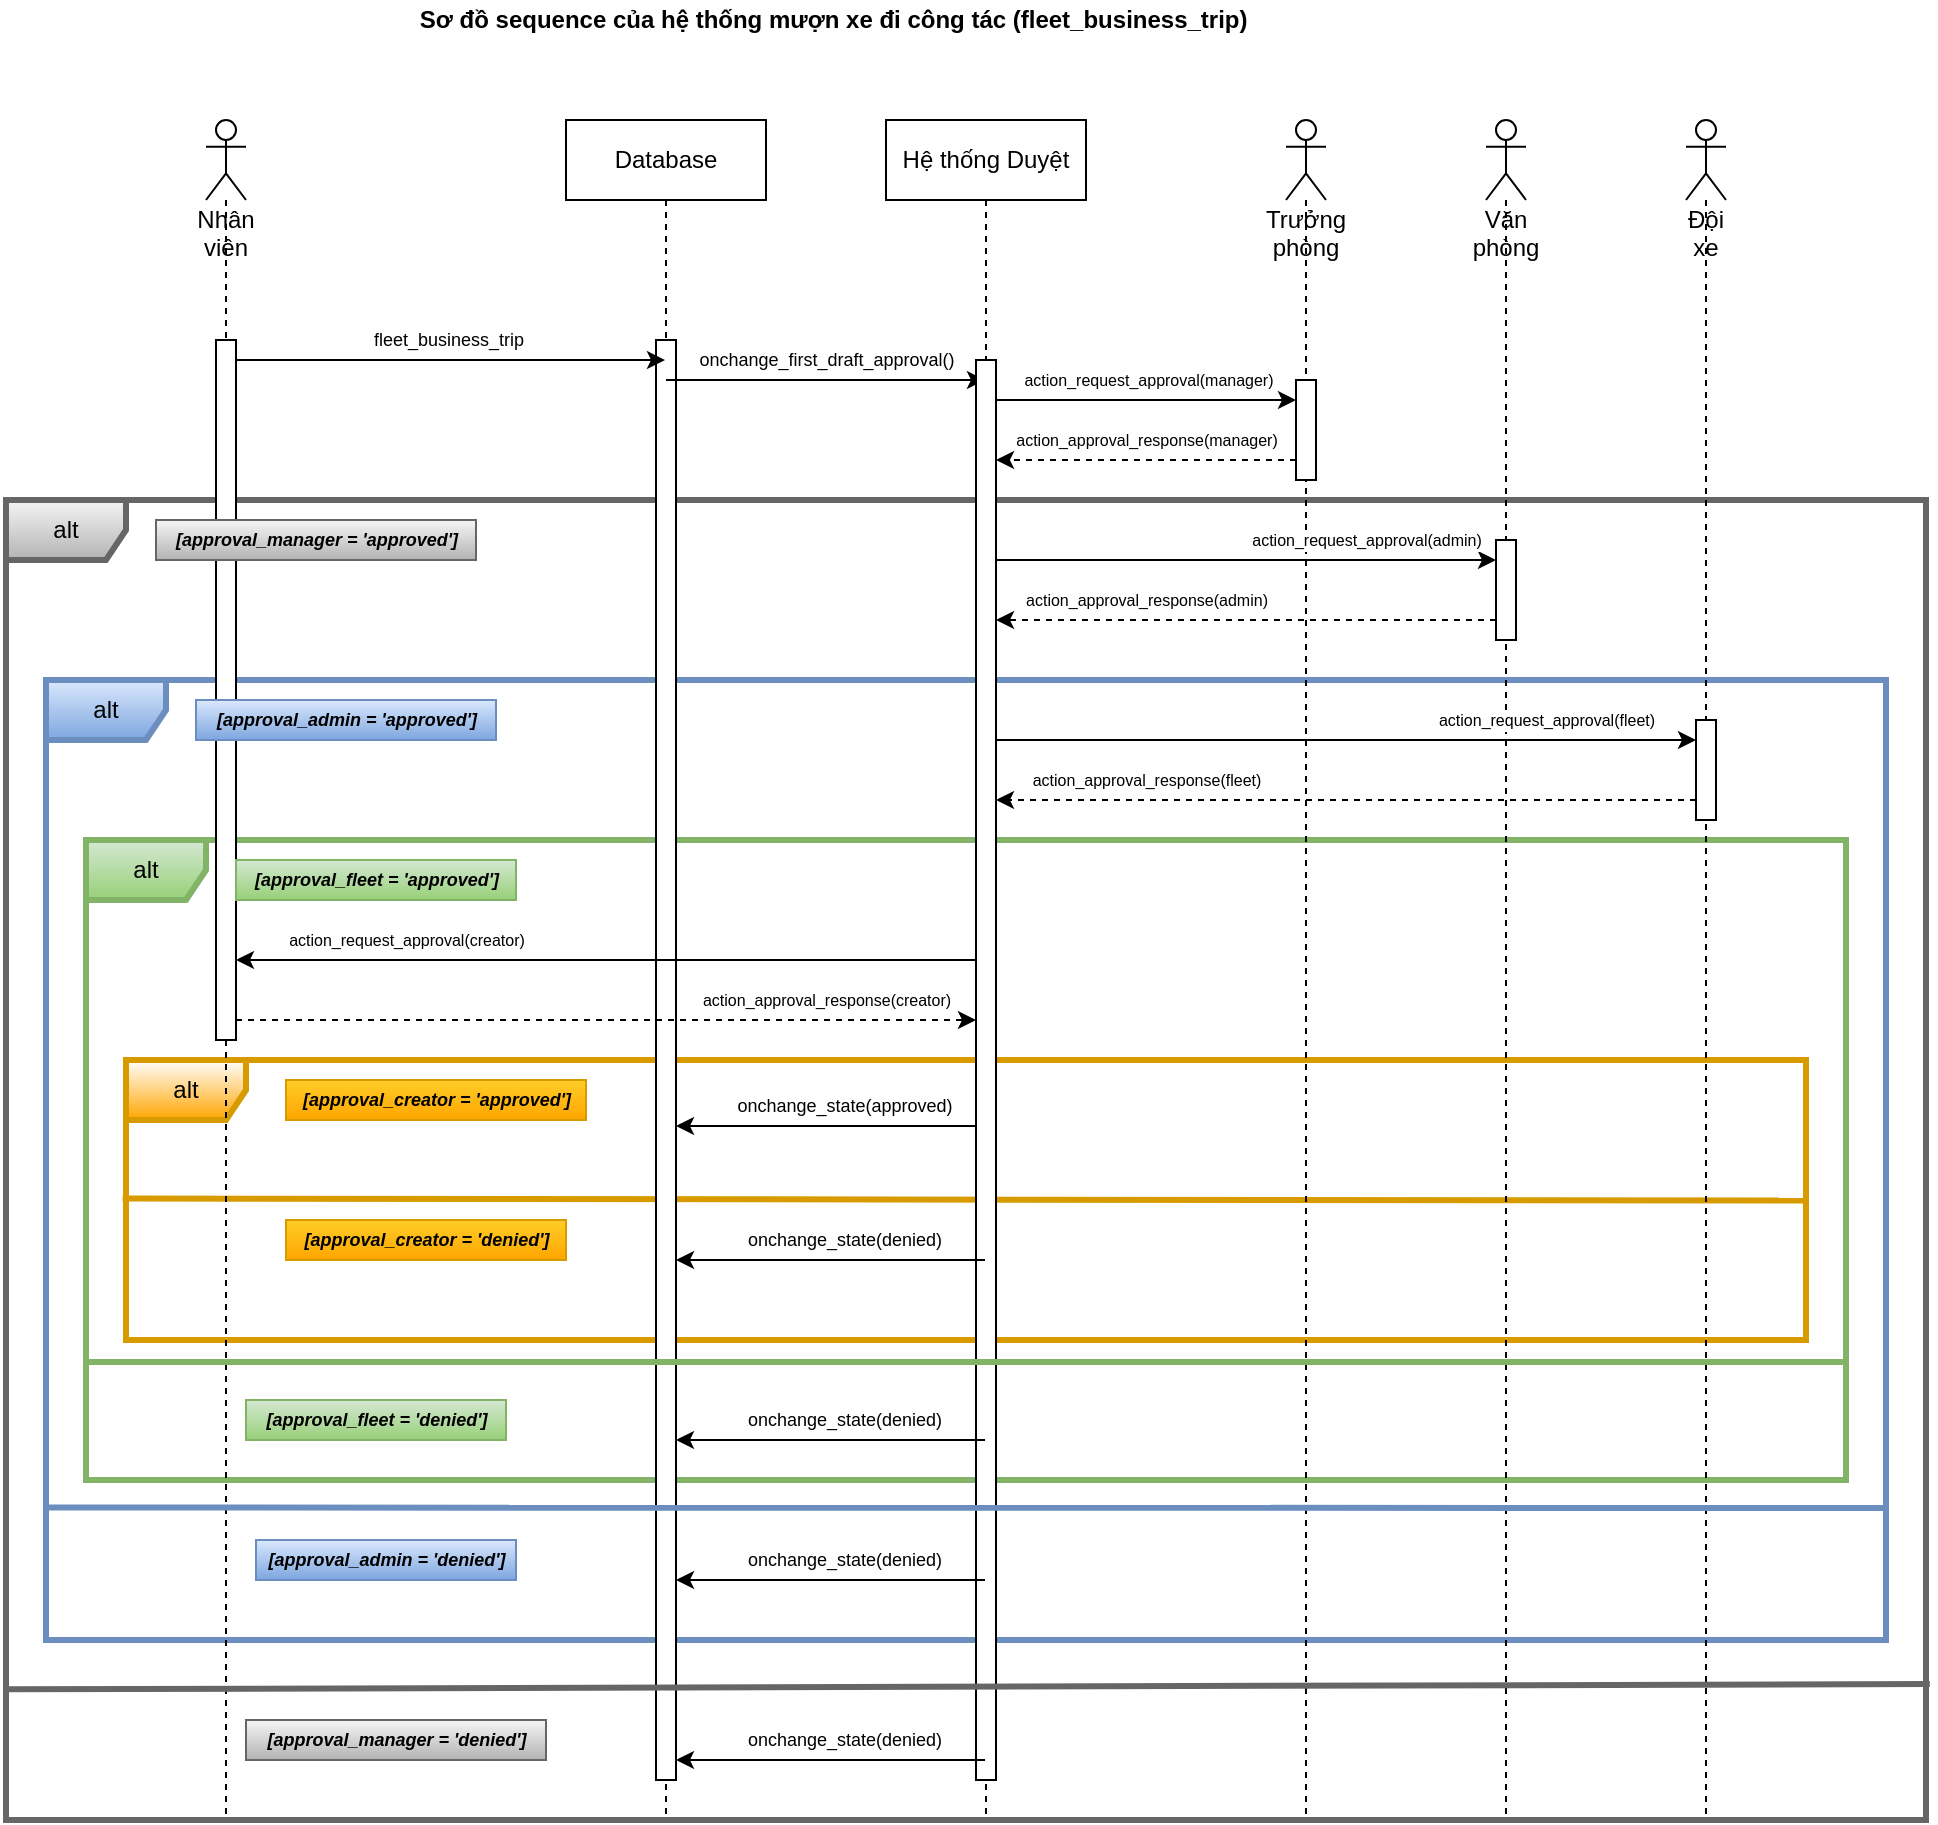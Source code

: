 <mxfile>
    <diagram id="Q3g0BeE-CJqC2vaGy6Ah" name="sequence_fleet_business_trip">
        <mxGraphModel dx="1620" dy="614" grid="1" gridSize="10" guides="1" tooltips="1" connect="1" arrows="1" fold="1" page="1" pageScale="1" pageWidth="850" pageHeight="1100" math="0" shadow="0">
            <root>
                <mxCell id="0"/>
                <mxCell id="1" parent="0"/>
                <mxCell id="66" value="alt" style="shape=umlFrame;whiteSpace=wrap;html=1;fillColor=#d5e8d4;movable=1;resizable=1;rotatable=1;deletable=1;editable=1;connectable=1;strokeColor=#82b366;gradientColor=#97d077;strokeWidth=3;fontColor=#000000;" parent="1" vertex="1">
                    <mxGeometry x="-80" y="440" width="880" height="320" as="geometry"/>
                </mxCell>
                <mxCell id="79" value="alt" style="shape=umlFrame;whiteSpace=wrap;html=1;fillColor=default;movable=1;resizable=1;rotatable=1;deletable=1;editable=1;connectable=1;strokeColor=#d79b00;gradientColor=#ffa500;strokeWidth=3;fontColor=#000000;swimlaneFillColor=none;perimeterSpacing=0;shadow=0;noLabel=0;portConstraintRotation=0;fixDash=0;treeFolding=0;treeMoving=0;comic=0;" parent="1" vertex="1">
                    <mxGeometry x="-60" y="550" width="840" height="140" as="geometry"/>
                </mxCell>
                <mxCell id="56" value="alt" style="shape=umlFrame;whiteSpace=wrap;html=1;fillColor=#dae8fc;movable=0;resizable=0;rotatable=0;deletable=0;editable=0;connectable=0;strokeColor=#6c8ebf;gradientColor=#7ea6e0;strokeWidth=3;fontColor=#000000;" parent="1" vertex="1">
                    <mxGeometry x="-100" y="360" width="920" height="480" as="geometry"/>
                </mxCell>
                <mxCell id="93" value="" style="endArrow=none;html=1;fontSize=9;fontColor=#000000;strokeWidth=3;entryX=1;entryY=0.502;entryDx=0;entryDy=0;entryPerimeter=0;exitX=-0.002;exitY=0.495;exitDx=0;exitDy=0;exitPerimeter=0;fillColor=#ffcd28;gradientColor=#ffa500;strokeColor=#d79b00;endSize=6;" parent="1" source="79" target="79" edge="1">
                    <mxGeometry width="50" height="50" relative="1" as="geometry">
                        <mxPoint x="-200" y="710" as="sourcePoint"/>
                        <mxPoint x="-150" y="660" as="targetPoint"/>
                    </mxGeometry>
                </mxCell>
                <mxCell id="31" value="alt" style="shape=umlFrame;whiteSpace=wrap;html=1;fillColor=#f5f5f5;movable=1;resizable=1;rotatable=1;deletable=1;editable=1;connectable=1;strokeColor=#666666;gradientColor=#b3b3b3;strokeWidth=3;fontColor=#000000;" parent="1" vertex="1">
                    <mxGeometry x="-120" y="270" width="960" height="660" as="geometry"/>
                </mxCell>
                <mxCell id="4" value="&lt;span style=&quot;&quot;&gt;Sơ đồ&amp;nbsp;&lt;/span&gt;sequence của hệ thống mượn xe đi công tác (fleet_business_trip)&amp;nbsp;" style="text;html=1;align=center;verticalAlign=middle;resizable=0;points=[];autosize=1;strokeColor=none;fillColor=none;fontStyle=1" parent="1" vertex="1">
                    <mxGeometry x="80" y="20" width="430" height="20" as="geometry"/>
                </mxCell>
                <mxCell id="7" value="Database" style="shape=umlLifeline;perimeter=lifelinePerimeter;whiteSpace=wrap;html=1;container=1;collapsible=0;recursiveResize=0;outlineConnect=0;" parent="1" vertex="1">
                    <mxGeometry x="160" y="80" width="100" height="850" as="geometry"/>
                </mxCell>
                <mxCell id="52" value="" style="html=1;points=[];perimeter=orthogonalPerimeter;fontSize=9;strokeWidth=1;" parent="7" vertex="1">
                    <mxGeometry x="45" y="110" width="10" height="720" as="geometry"/>
                </mxCell>
                <mxCell id="82" style="edgeStyle=none;html=1;fontSize=9;fontColor=#FFFFFF;strokeWidth=1;" parent="1" source="9" target="52" edge="1">
                    <mxGeometry relative="1" as="geometry">
                        <Array as="points">
                            <mxPoint x="300" y="583"/>
                        </Array>
                        <mxPoint x="369.5" y="590" as="sourcePoint"/>
                        <mxPoint x="215" y="590" as="targetPoint"/>
                    </mxGeometry>
                </mxCell>
                <mxCell id="83" value="&lt;span style=&quot;text-align: left&quot;&gt;onchange_state&lt;/span&gt;(approved)" style="edgeLabel;html=1;align=center;verticalAlign=middle;resizable=0;points=[];fontSize=9;fontColor=default;" parent="82" vertex="1" connectable="0">
                    <mxGeometry x="0.205" y="-1" relative="1" as="geometry">
                        <mxPoint x="22" y="-9" as="offset"/>
                    </mxGeometry>
                </mxCell>
                <mxCell id="9" value="Hệ thống Duyệt" style="shape=umlLifeline;perimeter=lifelinePerimeter;whiteSpace=wrap;html=1;container=1;collapsible=0;recursiveResize=0;outlineConnect=0;" parent="1" vertex="1">
                    <mxGeometry x="320" y="80" width="100" height="850" as="geometry"/>
                </mxCell>
                <mxCell id="20" value="&lt;span style=&quot;text-align: left&quot;&gt;onchange_first_draft_approval()&lt;/span&gt;" style="edgeStyle=none;html=1;fontSize=9;" parent="9" source="7" edge="1">
                    <mxGeometry x="0.006" y="10" relative="1" as="geometry">
                        <mxPoint x="-49.996" y="130" as="sourcePoint"/>
                        <mxPoint x="49.48" y="130" as="targetPoint"/>
                        <Array as="points">
                            <mxPoint x="-0.02" y="130"/>
                        </Array>
                        <mxPoint as="offset"/>
                    </mxGeometry>
                </mxCell>
                <mxCell id="116" value="" style="html=1;points=[];perimeter=orthogonalPerimeter;" parent="9" vertex="1">
                    <mxGeometry x="45" y="120" width="10" height="710" as="geometry"/>
                </mxCell>
                <mxCell id="17" value="fleet_business_trip" style="edgeStyle=none;html=1;fontSize=9;" parent="1" source="11" target="7" edge="1">
                    <mxGeometry x="0.005" y="10" relative="1" as="geometry">
                        <mxPoint x="160" y="200" as="targetPoint"/>
                        <Array as="points">
                            <mxPoint x="140" y="200"/>
                        </Array>
                        <mxPoint as="offset"/>
                    </mxGeometry>
                </mxCell>
                <mxCell id="11" value="Nhân viên" style="shape=umlLifeline;participant=umlActor;perimeter=lifelinePerimeter;whiteSpace=wrap;html=1;container=1;collapsible=0;recursiveResize=0;verticalAlign=top;spacingTop=36;outlineConnect=0;" parent="1" vertex="1">
                    <mxGeometry x="-20" y="80" width="20" height="850" as="geometry"/>
                </mxCell>
                <mxCell id="115" value="" style="html=1;points=[];perimeter=orthogonalPerimeter;" parent="11" vertex="1">
                    <mxGeometry x="5" y="110" width="10" height="350" as="geometry"/>
                </mxCell>
                <mxCell id="12" value="Trưởng phòng&lt;br&gt;" style="shape=umlLifeline;participant=umlActor;perimeter=lifelinePerimeter;whiteSpace=wrap;html=1;container=1;collapsible=0;recursiveResize=0;verticalAlign=top;spacingTop=36;outlineConnect=0;" parent="1" vertex="1">
                    <mxGeometry x="520" y="80" width="20" height="850" as="geometry"/>
                </mxCell>
                <mxCell id="117" value="" style="html=1;points=[];perimeter=orthogonalPerimeter;" parent="12" vertex="1">
                    <mxGeometry x="5" y="130" width="10" height="50" as="geometry"/>
                </mxCell>
                <mxCell id="13" value="Văn phòng&lt;br&gt;" style="shape=umlLifeline;participant=umlActor;perimeter=lifelinePerimeter;whiteSpace=wrap;html=1;container=1;collapsible=0;recursiveResize=0;verticalAlign=top;spacingTop=36;outlineConnect=0;" parent="1" vertex="1">
                    <mxGeometry x="620" y="80" width="20" height="850" as="geometry"/>
                </mxCell>
                <mxCell id="118" value="" style="html=1;points=[];perimeter=orthogonalPerimeter;" parent="13" vertex="1">
                    <mxGeometry x="5" y="210" width="10" height="50" as="geometry"/>
                </mxCell>
                <mxCell id="14" value="Đội xe&lt;br&gt;" style="shape=umlLifeline;participant=umlActor;perimeter=lifelinePerimeter;whiteSpace=wrap;html=1;container=1;collapsible=0;recursiveResize=0;verticalAlign=top;spacingTop=36;outlineConnect=0;" parent="1" vertex="1">
                    <mxGeometry x="720" y="80" width="20" height="850" as="geometry"/>
                </mxCell>
                <mxCell id="119" value="" style="html=1;points=[];perimeter=orthogonalPerimeter;" parent="14" vertex="1">
                    <mxGeometry x="5" y="300" width="10" height="50" as="geometry"/>
                </mxCell>
                <mxCell id="51" value="&lt;i&gt;[approval_manager = 'approved']&lt;/i&gt;" style="text;html=1;align=center;verticalAlign=middle;resizable=0;points=[];autosize=1;strokeColor=#666666;fillColor=#f5f5f5;fontSize=9;fontStyle=1;gradientColor=#b3b3b3;fontColor=#000000;" parent="1" vertex="1">
                    <mxGeometry x="-45" y="280" width="160" height="20" as="geometry"/>
                </mxCell>
                <mxCell id="57" value="[approval_admin = 'approved']" style="text;html=1;align=center;verticalAlign=middle;resizable=0;points=[];autosize=1;strokeColor=#6c8ebf;fillColor=#dae8fc;fontSize=9;fontStyle=3;gradientColor=#7ea6e0;fontColor=#000000;" parent="1" vertex="1">
                    <mxGeometry x="-25" y="370" width="150" height="20" as="geometry"/>
                </mxCell>
                <mxCell id="67" value="[approval_fleet = 'approved']" style="text;html=1;align=center;verticalAlign=middle;resizable=0;points=[];autosize=1;strokeColor=#82b366;fillColor=#d5e8d4;fontSize=9;fontStyle=3;gradientColor=#97d077;fontColor=#000000;" parent="1" vertex="1">
                    <mxGeometry x="-5" y="450" width="140" height="20" as="geometry"/>
                </mxCell>
                <mxCell id="80" value="[approval_creator = 'approved']" style="text;html=1;align=center;verticalAlign=middle;resizable=0;points=[];autosize=1;strokeColor=#d79b00;fillColor=#ffcd28;fontSize=9;fontStyle=3;gradientColor=#ffa500;fontColor=#000000;" parent="1" vertex="1">
                    <mxGeometry x="20" y="560" width="150" height="20" as="geometry"/>
                </mxCell>
                <mxCell id="94" value="[approval_creator = 'denied']" style="text;html=1;align=center;verticalAlign=middle;resizable=0;points=[];autosize=1;strokeColor=#d79b00;fillColor=#ffcd28;fontSize=9;fontStyle=3;gradientColor=#ffa500;fontColor=#000000;" parent="1" vertex="1">
                    <mxGeometry x="20" y="630" width="140" height="20" as="geometry"/>
                </mxCell>
                <mxCell id="97" style="edgeStyle=none;html=1;fontSize=9;fontColor=#FFFFFF;strokeWidth=1;" parent="1" source="9" target="52" edge="1">
                    <mxGeometry relative="1" as="geometry">
                        <Array as="points">
                            <mxPoint x="290" y="650"/>
                        </Array>
                        <mxPoint x="379.5" y="593" as="sourcePoint"/>
                        <mxPoint x="225.0" y="593" as="targetPoint"/>
                    </mxGeometry>
                </mxCell>
                <mxCell id="98" value="&lt;span style=&quot;text-align: left&quot;&gt;onchange_state&lt;/span&gt;(denied)" style="edgeLabel;html=1;align=center;verticalAlign=middle;resizable=0;points=[];fontSize=9;fontColor=default;" parent="97" vertex="1" connectable="0">
                    <mxGeometry x="0.205" y="-1" relative="1" as="geometry">
                        <mxPoint x="22" y="-9" as="offset"/>
                    </mxGeometry>
                </mxCell>
                <mxCell id="101" value="" style="endArrow=none;html=1;strokeWidth=3;fillColor=#d5e8d4;strokeColor=#82b366;gradientColor=#97d077;" parent="1" edge="1">
                    <mxGeometry width="50" height="50" relative="1" as="geometry">
                        <mxPoint x="-80" y="701" as="sourcePoint"/>
                        <mxPoint x="800" y="701" as="targetPoint"/>
                    </mxGeometry>
                </mxCell>
                <mxCell id="102" value="[approval_fleet = 'denied']" style="text;html=1;align=center;verticalAlign=middle;resizable=0;points=[];autosize=1;strokeColor=#82b366;fillColor=#d5e8d4;fontSize=9;fontStyle=3;gradientColor=#97d077;fontColor=#000000;" parent="1" vertex="1">
                    <mxGeometry y="720" width="130" height="20" as="geometry"/>
                </mxCell>
                <mxCell id="105" style="edgeStyle=none;html=1;fontSize=9;fontColor=#FFFFFF;strokeWidth=1;" parent="1" source="9" target="52" edge="1">
                    <mxGeometry relative="1" as="geometry">
                        <Array as="points">
                            <mxPoint x="285" y="740"/>
                        </Array>
                        <mxPoint x="364.5" y="760" as="sourcePoint"/>
                        <mxPoint x="210.0" y="760" as="targetPoint"/>
                    </mxGeometry>
                </mxCell>
                <mxCell id="106" value="&lt;span style=&quot;text-align: left&quot;&gt;onchange_state&lt;/span&gt;(denied)" style="edgeLabel;html=1;align=center;verticalAlign=middle;resizable=0;points=[];fontSize=9;fontColor=default;" parent="105" vertex="1" connectable="0">
                    <mxGeometry x="0.205" y="-1" relative="1" as="geometry">
                        <mxPoint x="22" y="-9" as="offset"/>
                    </mxGeometry>
                </mxCell>
                <mxCell id="107" style="edgeStyle=none;html=1;fontSize=9;fontColor=default;strokeWidth=1;" parent="1" source="9" target="52" edge="1">
                    <mxGeometry relative="1" as="geometry">
                        <Array as="points">
                            <mxPoint x="280" y="810"/>
                        </Array>
                        <mxPoint x="364.5" y="800" as="sourcePoint"/>
                        <mxPoint x="210.0" y="800" as="targetPoint"/>
                    </mxGeometry>
                </mxCell>
                <mxCell id="108" value="&lt;span style=&quot;text-align: left&quot;&gt;onchange_state&lt;/span&gt;(denied)" style="edgeLabel;html=1;align=center;verticalAlign=middle;resizable=0;points=[];fontSize=9;fontColor=default;" parent="107" vertex="1" connectable="0">
                    <mxGeometry x="0.205" y="-1" relative="1" as="geometry">
                        <mxPoint x="22" y="-9" as="offset"/>
                    </mxGeometry>
                </mxCell>
                <mxCell id="109" value="" style="endArrow=none;html=1;strokeWidth=3;exitX=-0.001;exitY=0.862;exitDx=0;exitDy=0;exitPerimeter=0;fillColor=#dae8fc;gradientColor=#7ea6e0;strokeColor=#6c8ebf;" parent="1" source="56" edge="1">
                    <mxGeometry width="50" height="50" relative="1" as="geometry">
                        <mxPoint x="-110" y="1000" as="sourcePoint"/>
                        <mxPoint x="820" y="774" as="targetPoint"/>
                    </mxGeometry>
                </mxCell>
                <mxCell id="110" value="[approval_admin = 'denied']" style="text;html=1;align=center;verticalAlign=middle;resizable=0;points=[];autosize=1;strokeColor=#6c8ebf;fillColor=#dae8fc;fontSize=9;fontStyle=3;gradientColor=#7ea6e0;fontColor=#000000;" parent="1" vertex="1">
                    <mxGeometry x="5" y="790" width="130" height="20" as="geometry"/>
                </mxCell>
                <mxCell id="111" style="edgeStyle=none;html=1;fontSize=9;fontColor=#FFFFFF;strokeWidth=1;" parent="1" source="9" target="52" edge="1">
                    <mxGeometry relative="1" as="geometry">
                        <Array as="points">
                            <mxPoint x="280" y="900"/>
                        </Array>
                        <mxPoint x="379.5" y="820" as="sourcePoint"/>
                        <mxPoint x="225.0" y="820" as="targetPoint"/>
                    </mxGeometry>
                </mxCell>
                <mxCell id="112" value="&lt;span style=&quot;text-align: left&quot;&gt;onchange_state&lt;/span&gt;(denied)" style="edgeLabel;html=1;align=center;verticalAlign=middle;resizable=0;points=[];fontSize=9;fontColor=default;" parent="111" vertex="1" connectable="0">
                    <mxGeometry x="0.205" y="-1" relative="1" as="geometry">
                        <mxPoint x="22" y="-9" as="offset"/>
                    </mxGeometry>
                </mxCell>
                <mxCell id="113" value="" style="endArrow=none;html=1;strokeWidth=3;exitX=-0.001;exitY=0.901;exitDx=0;exitDy=0;exitPerimeter=0;entryX=1.002;entryY=0.897;entryDx=0;entryDy=0;entryPerimeter=0;fillColor=#f5f5f5;gradientColor=#b3b3b3;strokeColor=#666666;" parent="1" source="31" target="31" edge="1">
                    <mxGeometry width="50" height="50" relative="1" as="geometry">
                        <mxPoint x="-130" y="1040" as="sourcePoint"/>
                        <mxPoint x="-80" y="990" as="targetPoint"/>
                    </mxGeometry>
                </mxCell>
                <mxCell id="114" value="[approval_manager = 'denied']" style="text;html=1;align=center;verticalAlign=middle;resizable=0;points=[];autosize=1;strokeColor=#666666;fillColor=#f5f5f5;fontSize=9;fontStyle=3;gradientColor=#b3b3b3;fontColor=#000000;" parent="1" vertex="1">
                    <mxGeometry y="880" width="150" height="20" as="geometry"/>
                </mxCell>
                <mxCell id="127" value="&lt;span style=&quot;font-size: 8px ; text-align: left&quot;&gt;action_request_approval&lt;/span&gt;&lt;span style=&quot;font-size: 8px&quot;&gt;(manager)&lt;/span&gt;" style="edgeStyle=none;html=1;fontSize=9;" parent="1" source="116" target="117" edge="1">
                    <mxGeometry x="0.006" y="10" relative="1" as="geometry">
                        <mxPoint x="239.996" y="240" as="sourcePoint"/>
                        <mxPoint x="399.69" y="240" as="targetPoint"/>
                        <Array as="points">
                            <mxPoint x="440" y="220"/>
                        </Array>
                        <mxPoint as="offset"/>
                    </mxGeometry>
                </mxCell>
                <mxCell id="128" value="&lt;span style=&quot;font-size: 8px ; text-align: left&quot;&gt;action_approval_response(manager)&lt;/span&gt;" style="edgeStyle=none;html=1;fontSize=9;dashed=1;" parent="1" source="117" target="116" edge="1">
                    <mxGeometry y="-10" relative="1" as="geometry">
                        <mxPoint x="390" y="260" as="sourcePoint"/>
                        <mxPoint x="540" y="260" as="targetPoint"/>
                        <Array as="points">
                            <mxPoint x="455" y="250"/>
                        </Array>
                        <mxPoint as="offset"/>
                    </mxGeometry>
                </mxCell>
                <mxCell id="130" value="&lt;span style=&quot;font-size: 8px ; text-align: left&quot;&gt;action_request_approval&lt;/span&gt;&lt;span style=&quot;font-size: 8px&quot;&gt;(admin)&lt;/span&gt;" style="edgeStyle=none;html=1;fontSize=9;fontColor=default;" parent="1" source="116" target="118" edge="1">
                    <mxGeometry x="0.48" y="10" relative="1" as="geometry">
                        <mxPoint x="420" y="300" as="sourcePoint"/>
                        <mxPoint x="570" y="300" as="targetPoint"/>
                        <Array as="points">
                            <mxPoint x="485" y="300"/>
                        </Array>
                        <mxPoint as="offset"/>
                    </mxGeometry>
                </mxCell>
                <mxCell id="131" value="&lt;span style=&quot;font-size: 8px ; text-align: left&quot;&gt;action_approval_response(admin)&lt;/span&gt;" style="edgeStyle=none;html=1;fontSize=9;dashed=1;fontColor=default;" parent="1" source="118" target="116" edge="1">
                    <mxGeometry x="0.4" y="-10" relative="1" as="geometry">
                        <mxPoint x="535" y="260" as="sourcePoint"/>
                        <mxPoint x="385" y="260" as="targetPoint"/>
                        <Array as="points">
                            <mxPoint x="465" y="330"/>
                        </Array>
                        <mxPoint as="offset"/>
                    </mxGeometry>
                </mxCell>
                <mxCell id="132" value="&lt;span style=&quot;font-size: 8px ; text-align: left&quot;&gt;action_request_approval&lt;/span&gt;&lt;span style=&quot;font-size: 8px&quot;&gt;(fleet)&lt;/span&gt;" style="edgeStyle=none;html=1;fontSize=9;fontColor=default;" parent="1" source="116" target="119" edge="1">
                    <mxGeometry x="0.571" y="10" relative="1" as="geometry">
                        <mxPoint x="425" y="390" as="sourcePoint"/>
                        <mxPoint x="675" y="390" as="targetPoint"/>
                        <Array as="points">
                            <mxPoint x="535" y="390"/>
                        </Array>
                        <mxPoint as="offset"/>
                    </mxGeometry>
                </mxCell>
                <mxCell id="133" value="&lt;span style=&quot;font-size: 8px ; text-align: left&quot;&gt;action_approval_response(fleet)&lt;/span&gt;" style="edgeStyle=none;html=1;fontSize=9;dashed=1;fontColor=default;" parent="1" source="119" target="116" edge="1">
                    <mxGeometry x="0.571" y="-10" relative="1" as="geometry">
                        <mxPoint x="670" y="420" as="sourcePoint"/>
                        <mxPoint x="420" y="420" as="targetPoint"/>
                        <Array as="points">
                            <mxPoint x="510" y="420"/>
                        </Array>
                        <mxPoint as="offset"/>
                    </mxGeometry>
                </mxCell>
                <mxCell id="134" value="&lt;span style=&quot;font-size: 8px ; text-align: left&quot;&gt;action_request_approval&lt;/span&gt;&lt;span style=&quot;font-size: 8px&quot;&gt;(creator)&lt;/span&gt;" style="edgeStyle=none;html=1;fontSize=9;fontColor=default;" parent="1" source="116" target="115" edge="1">
                    <mxGeometry x="0.54" y="-10" relative="1" as="geometry">
                        <mxPoint x="50" y="500" as="sourcePoint"/>
                        <mxPoint x="300" y="500" as="targetPoint"/>
                        <Array as="points">
                            <mxPoint x="160" y="500"/>
                        </Array>
                        <mxPoint as="offset"/>
                    </mxGeometry>
                </mxCell>
                <mxCell id="135" value="&lt;span style=&quot;font-size: 8px ; text-align: left&quot;&gt;action_approval_response(creator)&lt;/span&gt;" style="edgeStyle=none;html=1;fontSize=9;dashed=1;fontColor=default;" parent="1" source="115" target="116" edge="1">
                    <mxGeometry x="0.595" y="10" relative="1" as="geometry">
                        <mxPoint x="570" y="519.64" as="sourcePoint"/>
                        <mxPoint x="220" y="519.64" as="targetPoint"/>
                        <Array as="points">
                            <mxPoint x="180" y="530"/>
                        </Array>
                        <mxPoint as="offset"/>
                    </mxGeometry>
                </mxCell>
            </root>
        </mxGraphModel>
    </diagram>
</mxfile>